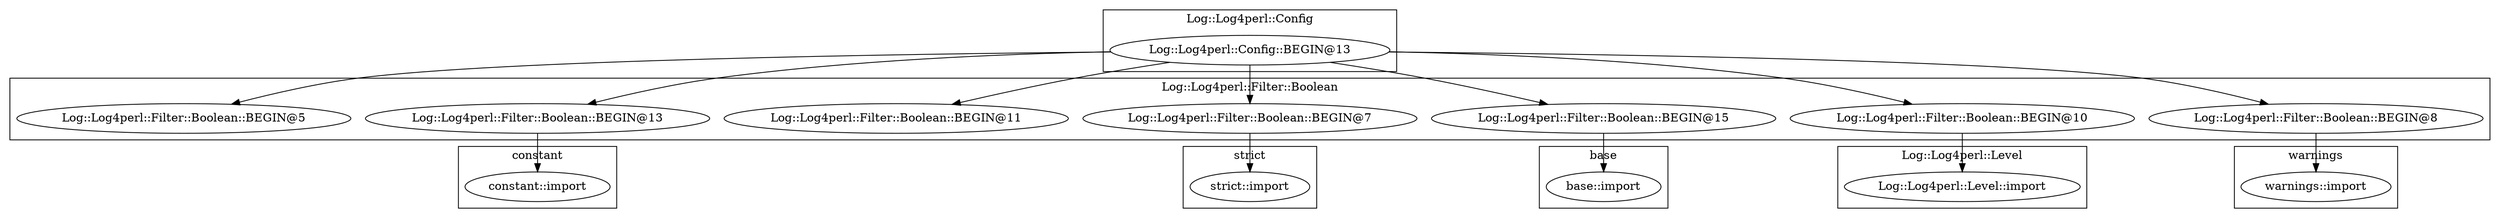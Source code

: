 digraph {
graph [overlap=false]
subgraph cluster_base {
	label="base";
	"base::import";
}
subgraph cluster_Log_Log4perl_Filter_Boolean {
	label="Log::Log4perl::Filter::Boolean";
	"Log::Log4perl::Filter::Boolean::BEGIN@13";
	"Log::Log4perl::Filter::Boolean::BEGIN@7";
	"Log::Log4perl::Filter::Boolean::BEGIN@15";
	"Log::Log4perl::Filter::Boolean::BEGIN@10";
	"Log::Log4perl::Filter::Boolean::BEGIN@11";
	"Log::Log4perl::Filter::Boolean::BEGIN@8";
	"Log::Log4perl::Filter::Boolean::BEGIN@5";
}
subgraph cluster_warnings {
	label="warnings";
	"warnings::import";
}
subgraph cluster_strict {
	label="strict";
	"strict::import";
}
subgraph cluster_constant {
	label="constant";
	"constant::import";
}
subgraph cluster_Log_Log4perl_Level {
	label="Log::Log4perl::Level";
	"Log::Log4perl::Level::import";
}
subgraph cluster_Log_Log4perl_Config {
	label="Log::Log4perl::Config";
	"Log::Log4perl::Config::BEGIN@13";
}
"Log::Log4perl::Config::BEGIN@13" -> "Log::Log4perl::Filter::Boolean::BEGIN@15";
"Log::Log4perl::Config::BEGIN@13" -> "Log::Log4perl::Filter::Boolean::BEGIN@10";
"Log::Log4perl::Filter::Boolean::BEGIN@10" -> "Log::Log4perl::Level::import";
"Log::Log4perl::Config::BEGIN@13" -> "Log::Log4perl::Filter::Boolean::BEGIN@5";
"Log::Log4perl::Filter::Boolean::BEGIN@13" -> "constant::import";
"Log::Log4perl::Filter::Boolean::BEGIN@15" -> "base::import";
"Log::Log4perl::Filter::Boolean::BEGIN@8" -> "warnings::import";
"Log::Log4perl::Config::BEGIN@13" -> "Log::Log4perl::Filter::Boolean::BEGIN@13";
"Log::Log4perl::Filter::Boolean::BEGIN@7" -> "strict::import";
"Log::Log4perl::Config::BEGIN@13" -> "Log::Log4perl::Filter::Boolean::BEGIN@7";
"Log::Log4perl::Config::BEGIN@13" -> "Log::Log4perl::Filter::Boolean::BEGIN@11";
"Log::Log4perl::Config::BEGIN@13" -> "Log::Log4perl::Filter::Boolean::BEGIN@8";
}
